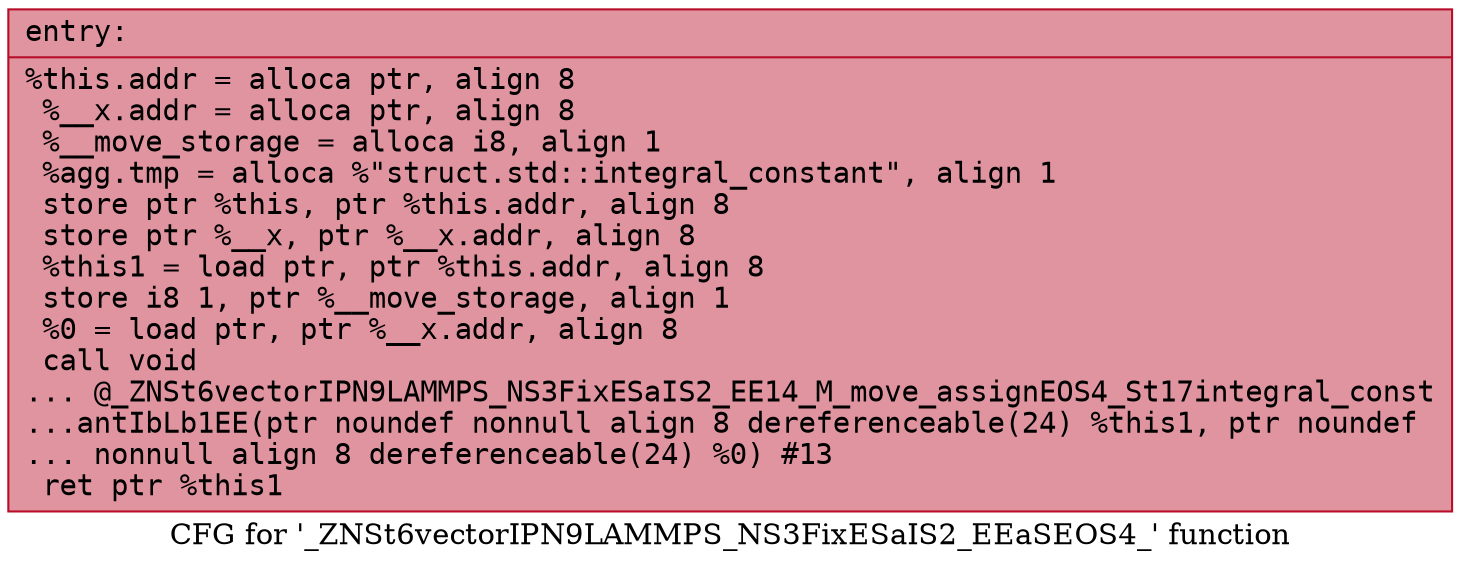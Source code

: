 digraph "CFG for '_ZNSt6vectorIPN9LAMMPS_NS3FixESaIS2_EEaSEOS4_' function" {
	label="CFG for '_ZNSt6vectorIPN9LAMMPS_NS3FixESaIS2_EEaSEOS4_' function";

	Node0x561f163663f0 [shape=record,color="#b70d28ff", style=filled, fillcolor="#b70d2870" fontname="Courier",label="{entry:\l|  %this.addr = alloca ptr, align 8\l  %__x.addr = alloca ptr, align 8\l  %__move_storage = alloca i8, align 1\l  %agg.tmp = alloca %\"struct.std::integral_constant\", align 1\l  store ptr %this, ptr %this.addr, align 8\l  store ptr %__x, ptr %__x.addr, align 8\l  %this1 = load ptr, ptr %this.addr, align 8\l  store i8 1, ptr %__move_storage, align 1\l  %0 = load ptr, ptr %__x.addr, align 8\l  call void\l... @_ZNSt6vectorIPN9LAMMPS_NS3FixESaIS2_EE14_M_move_assignEOS4_St17integral_const\l...antIbLb1EE(ptr noundef nonnull align 8 dereferenceable(24) %this1, ptr noundef\l... nonnull align 8 dereferenceable(24) %0) #13\l  ret ptr %this1\l}"];
}
